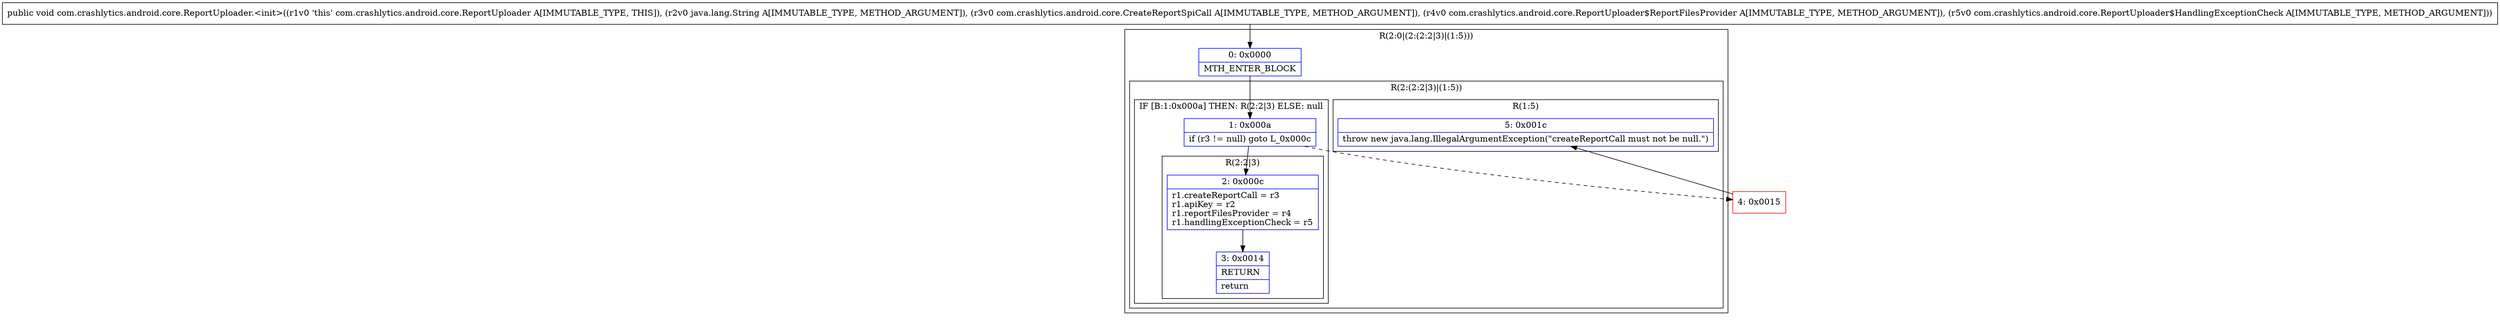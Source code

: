 digraph "CFG forcom.crashlytics.android.core.ReportUploader.\<init\>(Ljava\/lang\/String;Lcom\/crashlytics\/android\/core\/CreateReportSpiCall;Lcom\/crashlytics\/android\/core\/ReportUploader$ReportFilesProvider;Lcom\/crashlytics\/android\/core\/ReportUploader$HandlingExceptionCheck;)V" {
subgraph cluster_Region_638207361 {
label = "R(2:0|(2:(2:2|3)|(1:5)))";
node [shape=record,color=blue];
Node_0 [shape=record,label="{0\:\ 0x0000|MTH_ENTER_BLOCK\l}"];
subgraph cluster_Region_2017266071 {
label = "R(2:(2:2|3)|(1:5))";
node [shape=record,color=blue];
subgraph cluster_IfRegion_437923916 {
label = "IF [B:1:0x000a] THEN: R(2:2|3) ELSE: null";
node [shape=record,color=blue];
Node_1 [shape=record,label="{1\:\ 0x000a|if (r3 != null) goto L_0x000c\l}"];
subgraph cluster_Region_607318827 {
label = "R(2:2|3)";
node [shape=record,color=blue];
Node_2 [shape=record,label="{2\:\ 0x000c|r1.createReportCall = r3\lr1.apiKey = r2\lr1.reportFilesProvider = r4\lr1.handlingExceptionCheck = r5\l}"];
Node_3 [shape=record,label="{3\:\ 0x0014|RETURN\l|return\l}"];
}
}
subgraph cluster_Region_1356893281 {
label = "R(1:5)";
node [shape=record,color=blue];
Node_5 [shape=record,label="{5\:\ 0x001c|throw new java.lang.IllegalArgumentException(\"createReportCall must not be null.\")\l}"];
}
}
}
Node_4 [shape=record,color=red,label="{4\:\ 0x0015}"];
MethodNode[shape=record,label="{public void com.crashlytics.android.core.ReportUploader.\<init\>((r1v0 'this' com.crashlytics.android.core.ReportUploader A[IMMUTABLE_TYPE, THIS]), (r2v0 java.lang.String A[IMMUTABLE_TYPE, METHOD_ARGUMENT]), (r3v0 com.crashlytics.android.core.CreateReportSpiCall A[IMMUTABLE_TYPE, METHOD_ARGUMENT]), (r4v0 com.crashlytics.android.core.ReportUploader$ReportFilesProvider A[IMMUTABLE_TYPE, METHOD_ARGUMENT]), (r5v0 com.crashlytics.android.core.ReportUploader$HandlingExceptionCheck A[IMMUTABLE_TYPE, METHOD_ARGUMENT])) }"];
MethodNode -> Node_0;
Node_0 -> Node_1;
Node_1 -> Node_2;
Node_1 -> Node_4[style=dashed];
Node_2 -> Node_3;
Node_4 -> Node_5;
}

